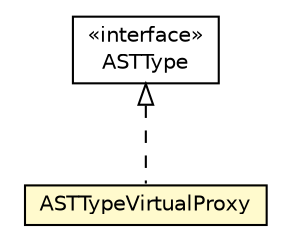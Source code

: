 #!/usr/local/bin/dot
#
# Class diagram 
# Generated by UMLGraph version 5.1 (http://www.umlgraph.org/)
#

digraph G {
	edge [fontname="Helvetica",fontsize=10,labelfontname="Helvetica",labelfontsize=10];
	node [fontname="Helvetica",fontsize=10,shape=plaintext];
	nodesep=0.25;
	ranksep=0.5;
	// org.androidtransfuse.adapter.ASTTypeVirtualProxy
	c61626 [label=<<table title="org.androidtransfuse.adapter.ASTTypeVirtualProxy" border="0" cellborder="1" cellspacing="0" cellpadding="2" port="p" bgcolor="lemonChiffon" href="./ASTTypeVirtualProxy.html">
		<tr><td><table border="0" cellspacing="0" cellpadding="1">
<tr><td align="center" balign="center"> ASTTypeVirtualProxy </td></tr>
		</table></td></tr>
		</table>>, fontname="Helvetica", fontcolor="black", fontsize=10.0];
	// org.androidtransfuse.adapter.ASTType
	c61633 [label=<<table title="org.androidtransfuse.adapter.ASTType" border="0" cellborder="1" cellspacing="0" cellpadding="2" port="p" href="./ASTType.html">
		<tr><td><table border="0" cellspacing="0" cellpadding="1">
<tr><td align="center" balign="center"> &#171;interface&#187; </td></tr>
<tr><td align="center" balign="center"> ASTType </td></tr>
		</table></td></tr>
		</table>>, fontname="Helvetica", fontcolor="black", fontsize=10.0];
	//org.androidtransfuse.adapter.ASTTypeVirtualProxy implements org.androidtransfuse.adapter.ASTType
	c61633:p -> c61626:p [dir=back,arrowtail=empty,style=dashed];
}

